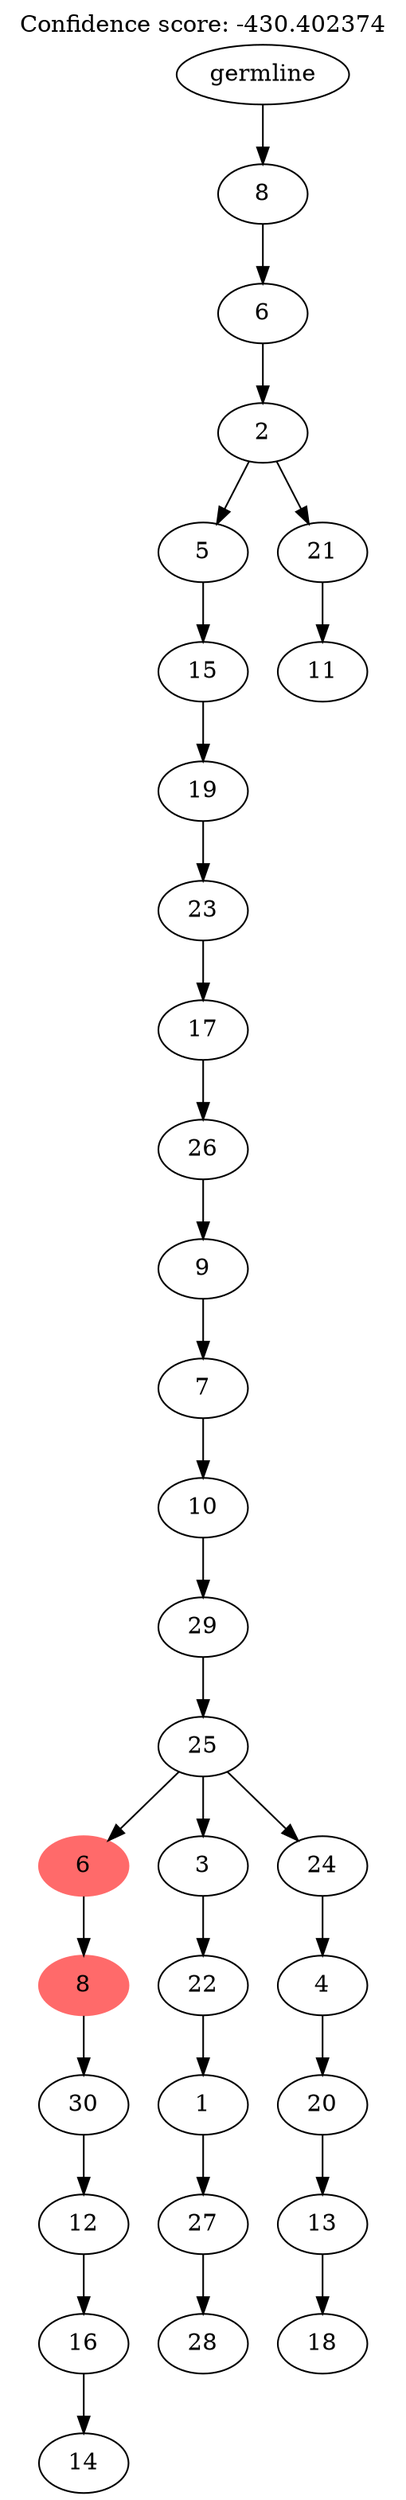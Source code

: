 digraph g {
	"31" -> "32";
	"32" [label="14"];
	"30" -> "31";
	"31" [label="16"];
	"29" -> "30";
	"30" [label="12"];
	"28" -> "29";
	"29" [label="30"];
	"27" -> "28";
	"28" [color=indianred1, style=filled, label="8"];
	"25" -> "26";
	"26" [label="28"];
	"24" -> "25";
	"25" [label="27"];
	"23" -> "24";
	"24" [label="1"];
	"22" -> "23";
	"23" [label="22"];
	"20" -> "21";
	"21" [label="18"];
	"19" -> "20";
	"20" [label="13"];
	"18" -> "19";
	"19" [label="20"];
	"17" -> "18";
	"18" [label="4"];
	"16" -> "17";
	"17" [label="24"];
	"16" -> "22";
	"22" [label="3"];
	"16" -> "27";
	"27" [color=indianred1, style=filled, label="6"];
	"15" -> "16";
	"16" [label="25"];
	"14" -> "15";
	"15" [label="29"];
	"13" -> "14";
	"14" [label="10"];
	"12" -> "13";
	"13" [label="7"];
	"11" -> "12";
	"12" [label="9"];
	"10" -> "11";
	"11" [label="26"];
	"9" -> "10";
	"10" [label="17"];
	"8" -> "9";
	"9" [label="23"];
	"7" -> "8";
	"8" [label="19"];
	"6" -> "7";
	"7" [label="15"];
	"4" -> "5";
	"5" [label="11"];
	"3" -> "4";
	"4" [label="21"];
	"3" -> "6";
	"6" [label="5"];
	"2" -> "3";
	"3" [label="2"];
	"1" -> "2";
	"2" [label="6"];
	"0" -> "1";
	"1" [label="8"];
	"0" [label="germline"];
	labelloc="t";
	label="Confidence score: -430.402374";
}
